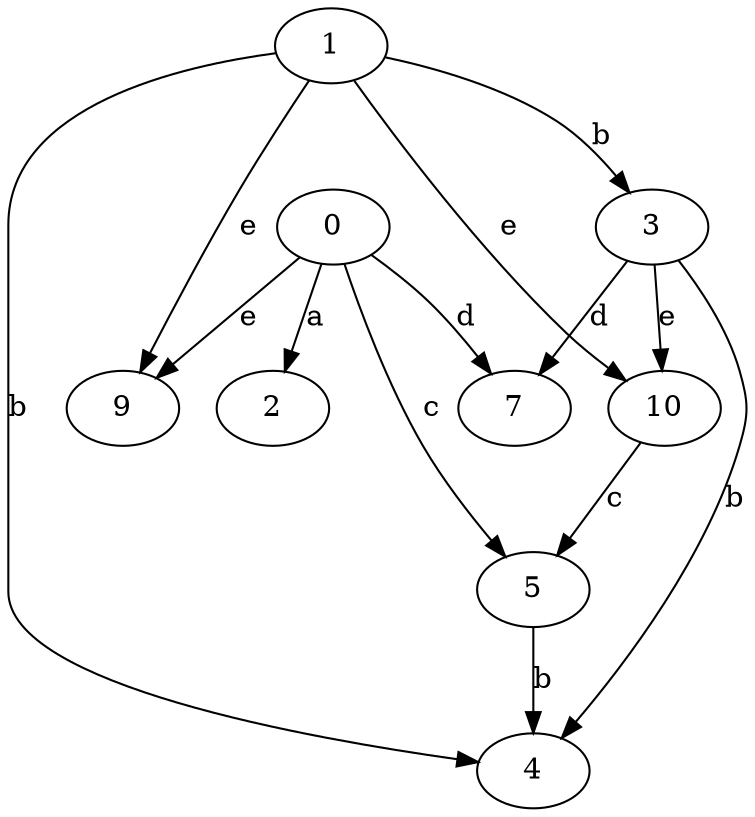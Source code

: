 strict digraph  {
0;
1;
2;
3;
4;
5;
7;
9;
10;
0 -> 2  [label=a];
0 -> 5  [label=c];
0 -> 7  [label=d];
0 -> 9  [label=e];
1 -> 3  [label=b];
1 -> 4  [label=b];
1 -> 9  [label=e];
1 -> 10  [label=e];
3 -> 4  [label=b];
3 -> 7  [label=d];
3 -> 10  [label=e];
5 -> 4  [label=b];
10 -> 5  [label=c];
}

